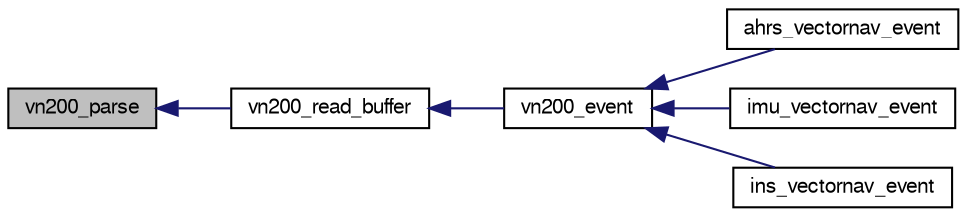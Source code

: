 digraph "vn200_parse"
{
  edge [fontname="FreeSans",fontsize="10",labelfontname="FreeSans",labelfontsize="10"];
  node [fontname="FreeSans",fontsize="10",shape=record];
  rankdir="LR";
  Node1 [label="vn200_parse",height=0.2,width=0.4,color="black", fillcolor="grey75", style="filled", fontcolor="black"];
  Node1 -> Node2 [dir="back",color="midnightblue",fontsize="10",style="solid",fontname="FreeSans"];
  Node2 [label="vn200_read_buffer",height=0.2,width=0.4,color="black", fillcolor="white", style="filled",URL="$vn200__serial_8c.html#ab4e1d57f1c673bb4b96a74cdb9b63480"];
  Node2 -> Node3 [dir="back",color="midnightblue",fontsize="10",style="solid",fontname="FreeSans"];
  Node3 [label="vn200_event",height=0.2,width=0.4,color="black", fillcolor="white", style="filled",URL="$vn200__serial_8h.html#a3d81e2dac2ecada08b2be854a776b118"];
  Node3 -> Node4 [dir="back",color="midnightblue",fontsize="10",style="solid",fontname="FreeSans"];
  Node4 [label="ahrs_vectornav_event",height=0.2,width=0.4,color="black", fillcolor="white", style="filled",URL="$ahrs__vectornav_8h.html#a36bc2168f7e5f7d7a416978206b62098",tooltip="Event handling for Vectornav. "];
  Node3 -> Node5 [dir="back",color="midnightblue",fontsize="10",style="solid",fontname="FreeSans"];
  Node5 [label="imu_vectornav_event",height=0.2,width=0.4,color="black", fillcolor="white", style="filled",URL="$imu__vectornav_8h.html#a0bfcb922f5c1a64dde22695f3642cef2",tooltip="Event function to read and parse data from the serial port. "];
  Node3 -> Node6 [dir="back",color="midnightblue",fontsize="10",style="solid",fontname="FreeSans"];
  Node6 [label="ins_vectornav_event",height=0.2,width=0.4,color="black", fillcolor="white", style="filled",URL="$ins__vectornav_8h.html#abcd265b9bfefa88327260439223dba81",tooltip="Event handling for Vectornav. "];
}
